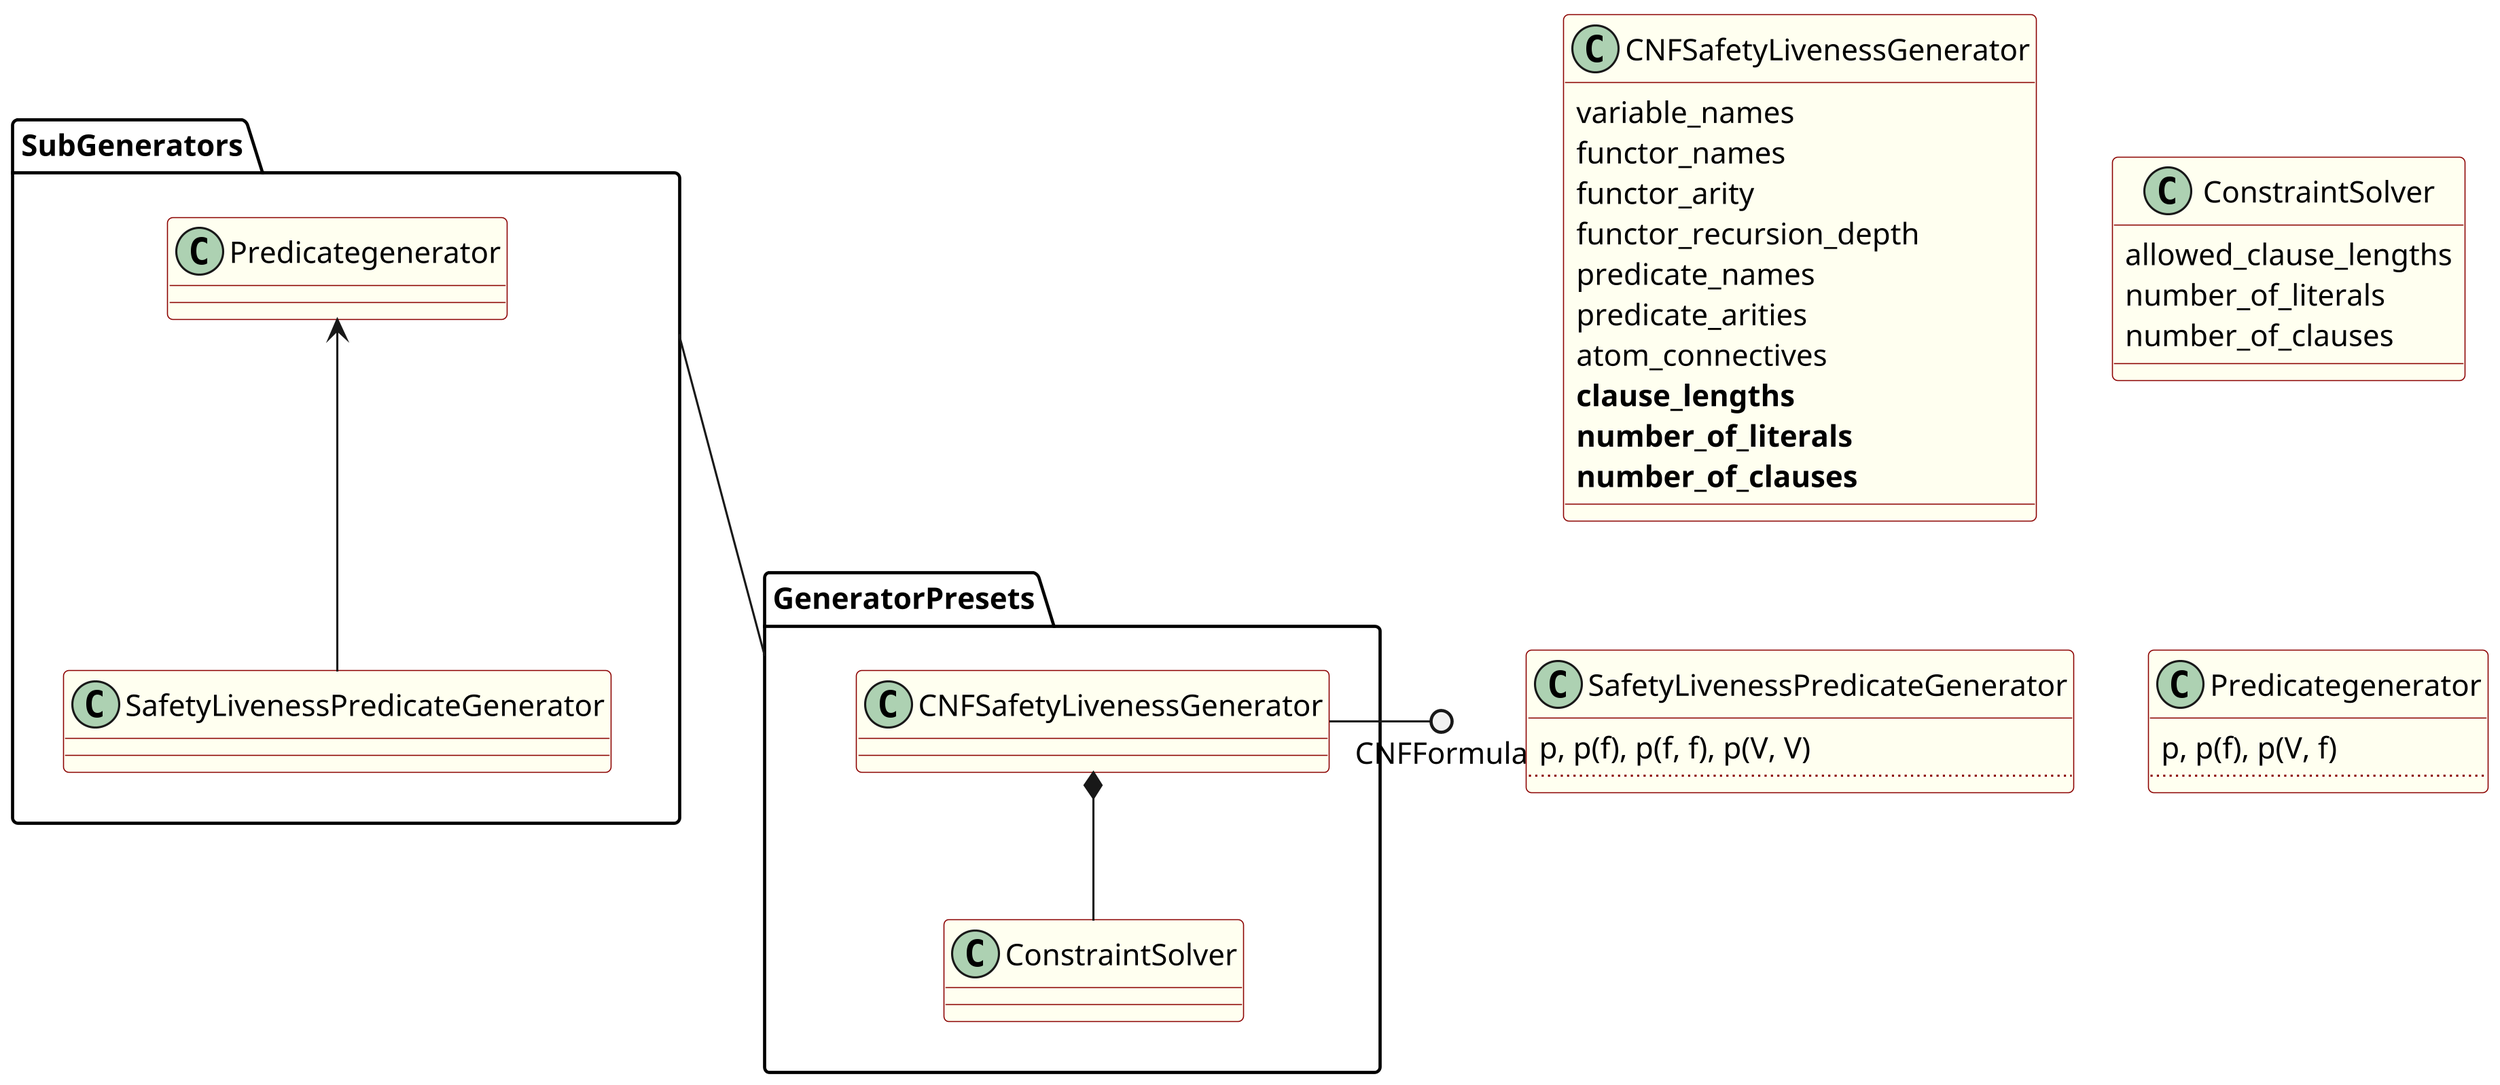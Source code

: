 @startuml
skinparam dpi 300

skinparam class {
  backgroundColor Ivory
  borderColor DarkRed
}

package SubGenerators {
  Predicategenerator <-- SafetyLivenessPredicateGenerator
}
package GeneratorPresets {
  CNFSafetyLivenessGenerator *-- ConstraintSolver
}
SubGenerators -- GeneratorPresets
CNFSafetyLivenessGenerator -() CNFFormula

class CNFSafetyLivenessGenerator {
  variable_names 
  functor_names 
  functor_arity 
  functor_recursion_depth 
  predicate_names
  predicate_arities
  atom_connectives
  **clause_lengths**
  **number_of_literals**
  **number_of_clauses**
}

class ConstraintSolver {
  allowed_clause_lengths
  number_of_literals
  number_of_clauses
}

class SafetyLivenessPredicateGenerator {
	p, p(f), p(f, f), p(V, V)
	..
}

class Predicategenerator {
	p, p(f), p(V, f)
	..
}

@enduml
